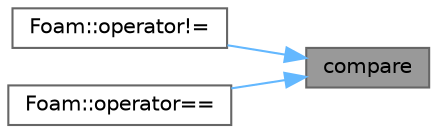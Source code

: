 digraph "compare"
{
 // LATEX_PDF_SIZE
  bgcolor="transparent";
  edge [fontname=Helvetica,fontsize=10,labelfontname=Helvetica,labelfontsize=10];
  node [fontname=Helvetica,fontsize=10,shape=box,height=0.2,width=0.4];
  rankdir="RL";
  Node1 [id="Node000001",label="compare",height=0.2,width=0.4,color="gray40", fillcolor="grey60", style="filled", fontcolor="black",tooltip=" "];
  Node1 -> Node2 [id="edge1_Node000001_Node000002",dir="back",color="steelblue1",style="solid",tooltip=" "];
  Node2 [id="Node000002",label="Foam::operator!=",height=0.2,width=0.4,color="grey40", fillcolor="white", style="filled",URL="$namespaceFoam.html#aeafe5f0b8abc15d7d92ec3cd35d3c522",tooltip=" "];
  Node1 -> Node3 [id="edge2_Node000001_Node000003",dir="back",color="steelblue1",style="solid",tooltip=" "];
  Node3 [id="Node000003",label="Foam::operator==",height=0.2,width=0.4,color="grey40", fillcolor="white", style="filled",URL="$namespaceFoam.html#a70312cd42271d4180925a08cbdd9e7a3",tooltip=" "];
}
